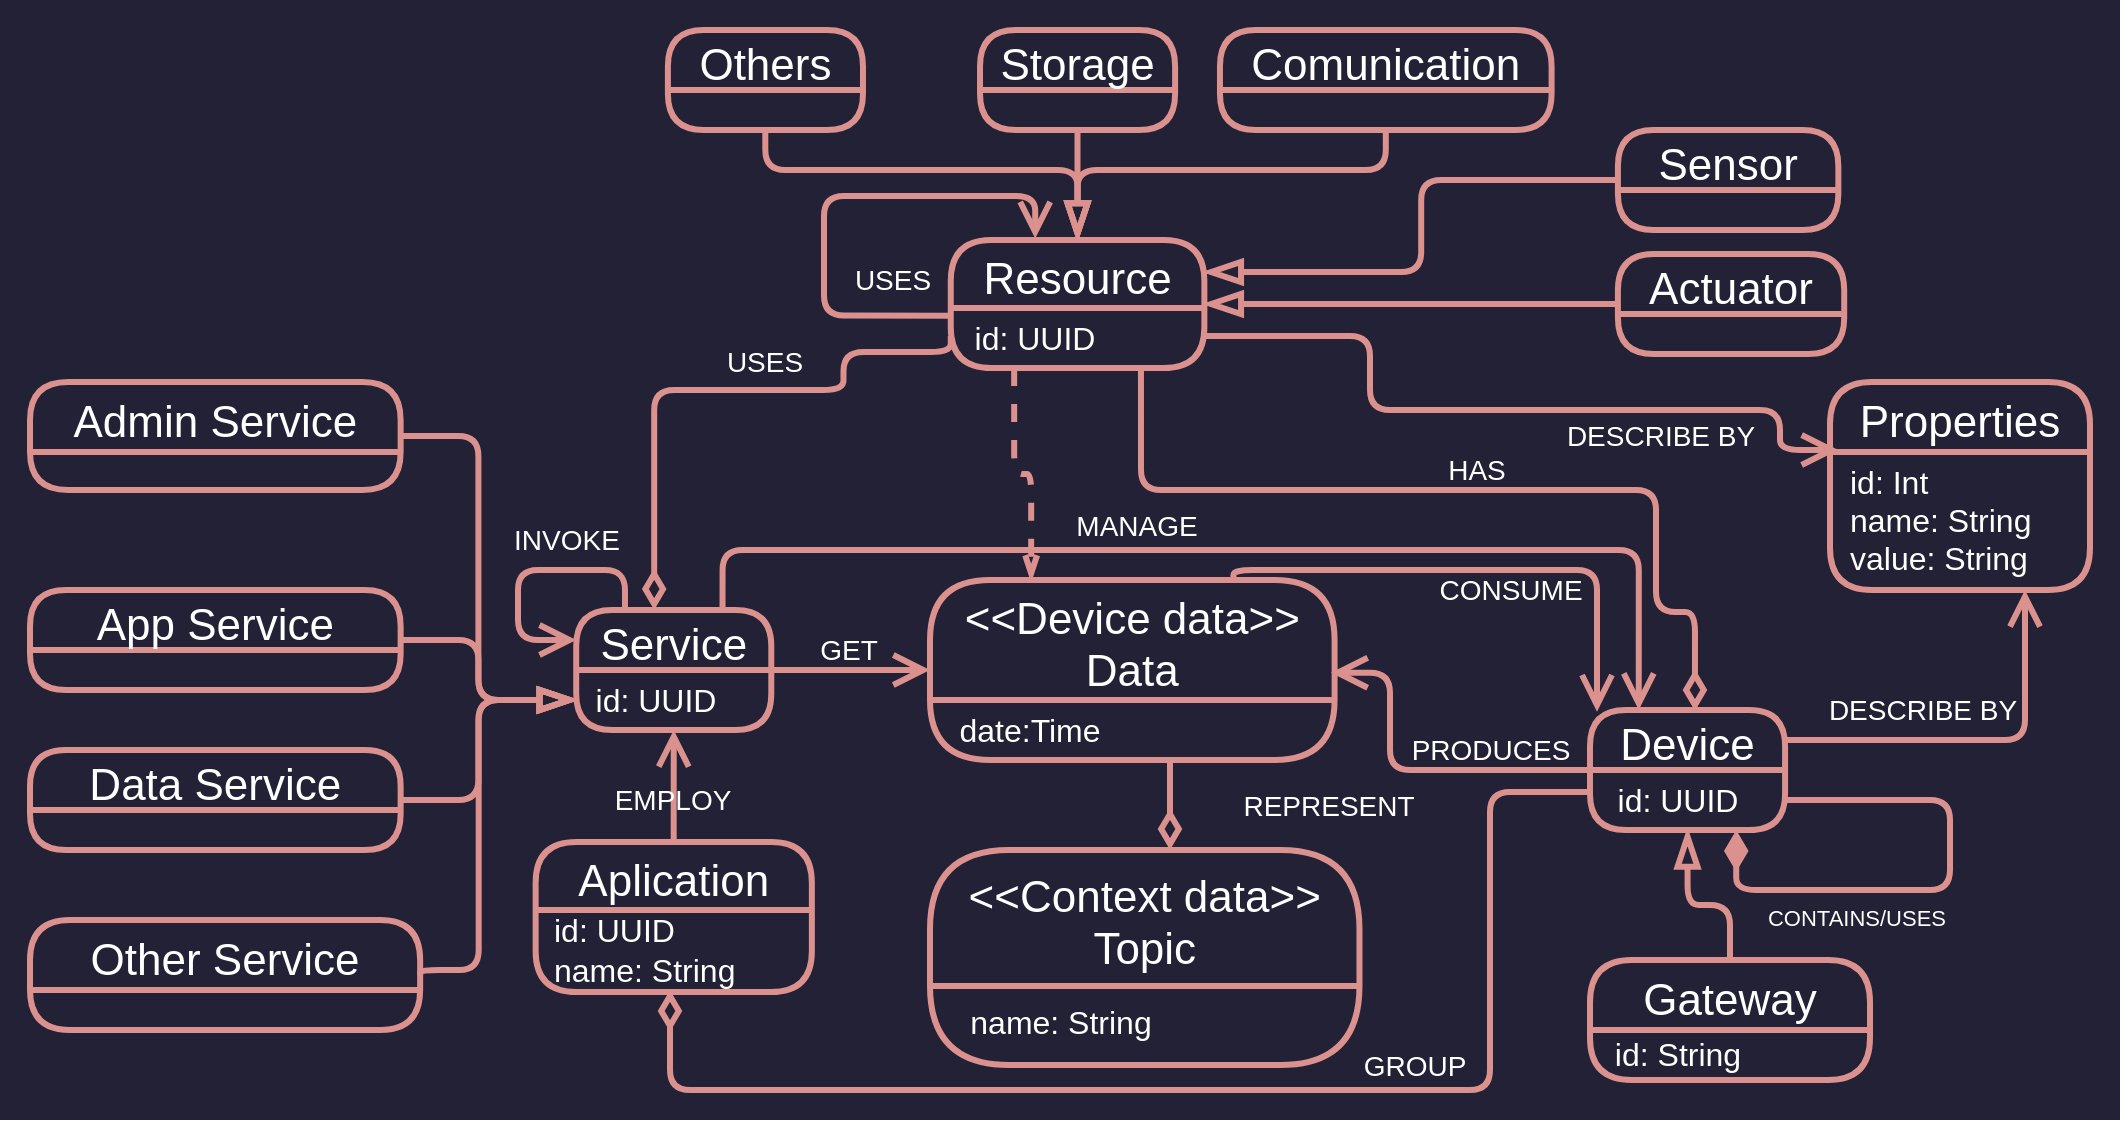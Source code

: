 <mxfile version="22.1.16" type="device">
  <diagram name="Página-1" id="KCZHRsNFGOOAUEGrP5nl">
    <mxGraphModel dx="2016" dy="1380" grid="1" gridSize="10" guides="1" tooltips="1" connect="1" arrows="1" fold="1" page="1" pageScale="1" pageWidth="827" pageHeight="1169" math="0" shadow="0">
      <root>
        <mxCell id="0" />
        <mxCell id="1" parent="0" />
        <mxCell id="8vS-f6j0tsZiRI6oT4Nr-5" value="" style="group;fillColor=#232136;strokeColor=#232136;strokeWidth=30;arcSize=20;fontSize=20;" parent="1" vertex="1" connectable="0">
          <mxGeometry x="120" y="90" width="1030" height="530" as="geometry" />
        </mxCell>
        <mxCell id="U7rkwTSQ-Q2ZzN58Xr4V-5" style="edgeStyle=orthogonalEdgeStyle;rounded=1;orthogonalLoop=1;jettySize=auto;html=1;entryX=0.5;entryY=0;entryDx=0;entryDy=0;strokeColor=#DB918D;strokeWidth=3;curved=0;endArrow=blockThin;endFill=0;endSize=12;" edge="1" parent="8vS-f6j0tsZiRI6oT4Nr-5" source="fbPeKxcQVnnoHxMoIqsi-6" target="fbPeKxcQVnnoHxMoIqsi-9">
          <mxGeometry relative="1" as="geometry">
            <Array as="points">
              <mxPoint x="367.718" y="70" />
              <mxPoint x="523.778" y="70" />
            </Array>
          </mxGeometry>
        </mxCell>
        <mxCell id="fbPeKxcQVnnoHxMoIqsi-6" value="Others" style="swimlane;strokeWidth=3;rounded=1;fontStyle=0;strokeColor=#DB918D;fillColor=none;fontColor=#FFFFFF;container=0;labelBackgroundColor=none;fontSize=22;arcSize=20;startSize=30;" parent="8vS-f6j0tsZiRI6oT4Nr-5" vertex="1">
          <mxGeometry x="318.949" width="97.538" height="50" as="geometry" />
        </mxCell>
        <mxCell id="U7rkwTSQ-Q2ZzN58Xr4V-6" style="edgeStyle=orthogonalEdgeStyle;shape=connector;curved=0;rounded=1;orthogonalLoop=1;jettySize=auto;html=1;entryX=0.5;entryY=0;entryDx=0;entryDy=0;labelBackgroundColor=default;strokeColor=#DB918D;strokeWidth=3;align=center;verticalAlign=middle;fontFamily=Helvetica;fontSize=11;fontColor=default;endArrow=blockThin;endFill=0;endSize=12;" edge="1" parent="8vS-f6j0tsZiRI6oT4Nr-5" source="fbPeKxcQVnnoHxMoIqsi-7" target="fbPeKxcQVnnoHxMoIqsi-9">
          <mxGeometry relative="1" as="geometry" />
        </mxCell>
        <mxCell id="fbPeKxcQVnnoHxMoIqsi-7" value="Storage" style="swimlane;strokeWidth=3;rounded=1;fontStyle=0;strokeColor=#DB918D;fillColor=none;fontColor=#FFFFFF;container=0;labelBackgroundColor=none;arcSize=20;fontSize=22;startSize=30;" parent="8vS-f6j0tsZiRI6oT4Nr-5" vertex="1">
          <mxGeometry x="475.009" width="97.538" height="50" as="geometry" />
        </mxCell>
        <mxCell id="U7rkwTSQ-Q2ZzN58Xr4V-7" style="edgeStyle=orthogonalEdgeStyle;shape=connector;curved=0;rounded=1;orthogonalLoop=1;jettySize=auto;html=1;entryX=0.5;entryY=0;entryDx=0;entryDy=0;labelBackgroundColor=default;strokeColor=#DB918D;strokeWidth=3;align=center;verticalAlign=middle;fontFamily=Helvetica;fontSize=11;fontColor=default;endArrow=blockThin;endFill=0;endSize=12;" edge="1" parent="8vS-f6j0tsZiRI6oT4Nr-5" source="fbPeKxcQVnnoHxMoIqsi-8" target="fbPeKxcQVnnoHxMoIqsi-9">
          <mxGeometry relative="1" as="geometry">
            <Array as="points">
              <mxPoint x="677.888" y="70" />
              <mxPoint x="523.778" y="70" />
            </Array>
          </mxGeometry>
        </mxCell>
        <mxCell id="fbPeKxcQVnnoHxMoIqsi-8" value="Comunication" style="swimlane;strokeWidth=3;rounded=1;fontStyle=0;strokeColor=#DB918D;fillColor=none;fontColor=#FFFFFF;container=0;labelBackgroundColor=none;arcSize=20;fontSize=22;startSize=30;" parent="8vS-f6j0tsZiRI6oT4Nr-5" vertex="1">
          <mxGeometry x="594.981" width="165.814" height="50" as="geometry" />
        </mxCell>
        <mxCell id="U7rkwTSQ-Q2ZzN58Xr4V-8" style="edgeStyle=orthogonalEdgeStyle;shape=connector;curved=0;rounded=1;orthogonalLoop=1;jettySize=auto;html=1;entryX=1;entryY=0.25;entryDx=0;entryDy=0;labelBackgroundColor=default;strokeColor=#DB918D;strokeWidth=3;align=center;verticalAlign=middle;fontFamily=Helvetica;fontSize=11;fontColor=default;endArrow=blockThin;endFill=0;endSize=12;" edge="1" parent="8vS-f6j0tsZiRI6oT4Nr-5" source="fbPeKxcQVnnoHxMoIqsi-12" target="fbPeKxcQVnnoHxMoIqsi-9">
          <mxGeometry relative="1" as="geometry" />
        </mxCell>
        <mxCell id="fbPeKxcQVnnoHxMoIqsi-12" value="Sensor" style="swimlane;strokeWidth=3;rounded=1;fontStyle=0;strokeColor=#DB918D;fillColor=none;fontColor=#FFFFFF;container=0;labelBackgroundColor=none;arcSize=20;fontSize=22;startSize=30;" parent="8vS-f6j0tsZiRI6oT4Nr-5" vertex="1">
          <mxGeometry x="793.958" y="50" width="110.218" height="50" as="geometry" />
        </mxCell>
        <mxCell id="U7rkwTSQ-Q2ZzN58Xr4V-9" style="edgeStyle=orthogonalEdgeStyle;shape=connector;curved=0;rounded=1;orthogonalLoop=1;jettySize=auto;html=1;entryX=1;entryY=0.5;entryDx=0;entryDy=0;labelBackgroundColor=default;strokeColor=#DB918D;strokeWidth=3;align=center;verticalAlign=middle;fontFamily=Helvetica;fontSize=11;fontColor=default;endArrow=blockThin;endFill=0;endSize=12;" edge="1" parent="8vS-f6j0tsZiRI6oT4Nr-5" source="fbPeKxcQVnnoHxMoIqsi-13" target="fbPeKxcQVnnoHxMoIqsi-9">
          <mxGeometry relative="1" as="geometry" />
        </mxCell>
        <mxCell id="fbPeKxcQVnnoHxMoIqsi-13" value="Actuator" style="swimlane;strokeWidth=3;rounded=1;fontStyle=0;strokeColor=#DB918D;fillColor=none;fontColor=#FFFFFF;container=0;labelBackgroundColor=none;arcSize=20;fontSize=22;startSize=30;" parent="8vS-f6j0tsZiRI6oT4Nr-5" vertex="1">
          <mxGeometry x="793.954" y="112" width="113.144" height="50" as="geometry" />
        </mxCell>
        <mxCell id="fbPeKxcQVnnoHxMoIqsi-16" value="Admin Service" style="swimlane;strokeWidth=3;rounded=1;fontStyle=0;strokeColor=#DB918D;fillColor=none;fontColor=#FFFFFF;container=0;labelBackgroundColor=none;arcSize=20;fontSize=22;startSize=35;" parent="8vS-f6j0tsZiRI6oT4Nr-5" vertex="1">
          <mxGeometry y="176" width="185.322" height="54" as="geometry" />
        </mxCell>
        <mxCell id="fbPeKxcQVnnoHxMoIqsi-19" value="App Service" style="swimlane;strokeWidth=3;rounded=1;fontStyle=0;strokeColor=#DB918D;fillColor=none;fontColor=#FFFFFF;container=0;labelBackgroundColor=none;arcSize=20;fontSize=22;startSize=30;" parent="8vS-f6j0tsZiRI6oT4Nr-5" vertex="1">
          <mxGeometry y="280" width="185.322" height="50" as="geometry" />
        </mxCell>
        <mxCell id="fbPeKxcQVnnoHxMoIqsi-22" value="Data Service" style="swimlane;strokeWidth=3;rounded=1;fontStyle=0;strokeColor=#DB918D;fillColor=none;fontColor=#FFFFFF;container=0;labelBackgroundColor=none;arcSize=20;fontSize=22;startSize=30;" parent="8vS-f6j0tsZiRI6oT4Nr-5" vertex="1">
          <mxGeometry y="360" width="185.322" height="50" as="geometry" />
        </mxCell>
        <mxCell id="fbPeKxcQVnnoHxMoIqsi-23" value="Other Service" style="swimlane;strokeWidth=3;rounded=1;fontStyle=0;strokeColor=#DB918D;fillColor=none;fontColor=#FFFFFF;container=0;labelBackgroundColor=none;arcSize=20;fontSize=22;startSize=35;" parent="8vS-f6j0tsZiRI6oT4Nr-5" vertex="1">
          <mxGeometry y="445" width="195.076" height="55" as="geometry" />
        </mxCell>
        <mxCell id="fbPeKxcQVnnoHxMoIqsi-29" value="Aplication" style="swimlane;strokeWidth=3;rounded=1;fontStyle=0;strokeColor=#DB918D;fillColor=none;fontColor=#FFFFFF;container=0;labelBackgroundColor=none;arcSize=20;fontSize=22;startSize=34;" parent="8vS-f6j0tsZiRI6oT4Nr-5" vertex="1">
          <mxGeometry x="252.82" y="406" width="138.11" height="75" as="geometry">
            <mxRectangle x="580" y="270" width="80" height="30" as="alternateBounds" />
          </mxGeometry>
        </mxCell>
        <mxCell id="fbPeKxcQVnnoHxMoIqsi-30" value="&lt;font style=&quot;font-size: 16px;&quot;&gt;id: UUID&lt;br&gt;name: String&lt;/font&gt;" style="text;html=1;strokeColor=none;fillColor=none;align=left;verticalAlign=middle;whiteSpace=wrap;rounded=0;container=0;fontColor=#FFFFFF;labelBackgroundColor=none;arcSize=20;" parent="fbPeKxcQVnnoHxMoIqsi-29" vertex="1">
          <mxGeometry x="6.95" y="39" width="124.2" height="30" as="geometry" />
        </mxCell>
        <mxCell id="fbPeKxcQVnnoHxMoIqsi-86" value="&lt;font style=&quot;font-size: 14px;&quot;&gt;USES&lt;/font&gt;" style="text;html=1;strokeColor=none;fillColor=none;align=center;verticalAlign=middle;whiteSpace=wrap;rounded=0;fontSize=12;fontFamily=Helvetica;fontColor=#FFFFFF;container=0;labelBackgroundColor=none;arcSize=20;" parent="8vS-f6j0tsZiRI6oT4Nr-5" vertex="1">
          <mxGeometry x="401.856" y="110" width="58.523" height="30" as="geometry" />
        </mxCell>
        <mxCell id="fbPeKxcQVnnoHxMoIqsi-100" style="edgeStyle=orthogonalEdgeStyle;shape=connector;curved=0;rounded=1;orthogonalLoop=1;jettySize=auto;html=1;labelBackgroundColor=none;strokeColor=#DB918D;strokeWidth=3;align=center;verticalAlign=middle;fontFamily=Helvetica;fontSize=11;fontColor=#FFFFFF;endArrow=open;endFill=0;endSize=12;arcSize=20;exitX=1;exitY=0.5;exitDx=0;exitDy=0;entryX=0;entryY=0.5;entryDx=0;entryDy=0;" parent="8vS-f6j0tsZiRI6oT4Nr-5" edge="1" target="fbPeKxcQVnnoHxMoIqsi-40" source="fbPeKxcQVnnoHxMoIqsi-25">
          <mxGeometry relative="1" as="geometry">
            <mxPoint x="338.456" y="320" as="sourcePoint" />
            <mxPoint x="465.256" y="320" as="targetPoint" />
          </mxGeometry>
        </mxCell>
        <mxCell id="fbPeKxcQVnnoHxMoIqsi-101" value="&lt;font style=&quot;font-size: 14px;&quot;&gt;GET&lt;/font&gt;" style="edgeLabel;html=1;align=center;verticalAlign=middle;resizable=0;points=[];fontSize=11;fontFamily=Helvetica;fontColor=#FFFFFF;container=0;labelBackgroundColor=none;arcSize=20;" parent="fbPeKxcQVnnoHxMoIqsi-100" vertex="1" connectable="0">
          <mxGeometry x="-0.027" y="-1" relative="1" as="geometry">
            <mxPoint y="-11" as="offset" />
          </mxGeometry>
        </mxCell>
        <mxCell id="KpJvDtPZwzSK3RjMsNet-6" style="edgeStyle=orthogonalEdgeStyle;shape=connector;curved=0;rounded=1;orthogonalLoop=1;jettySize=auto;html=1;labelBackgroundColor=none;strokeColor=#DB918D;strokeWidth=3;align=center;verticalAlign=middle;fontFamily=Helvetica;fontSize=11;fontColor=#FFFFFF;endArrow=open;endFill=0;endSize=12;arcSize=20;exitX=1;exitY=0.75;exitDx=0;exitDy=0;" parent="8vS-f6j0tsZiRI6oT4Nr-5" edge="1" source="fbPeKxcQVnnoHxMoIqsi-9">
          <mxGeometry relative="1" as="geometry">
            <mxPoint x="585.227" y="170" as="sourcePoint" />
            <mxPoint x="904.176" y="210" as="targetPoint" />
            <Array as="points">
              <mxPoint x="670" y="153" />
              <mxPoint x="670" y="190" />
              <mxPoint x="875" y="190" />
              <mxPoint x="875" y="210" />
            </Array>
          </mxGeometry>
        </mxCell>
        <mxCell id="KpJvDtPZwzSK3RjMsNet-7" value="&lt;font style=&quot;font-size: 14px;&quot;&gt;DESCRIBE BY&lt;/font&gt;" style="edgeLabel;html=1;align=center;verticalAlign=middle;resizable=0;points=[];fontSize=11;fontFamily=Helvetica;fontColor=#FFFFFF;container=0;labelBackgroundColor=none;arcSize=20;" parent="KpJvDtPZwzSK3RjMsNet-6" vertex="1" connectable="0">
          <mxGeometry x="0.458" relative="1" as="geometry">
            <mxPoint x="-8" y="13" as="offset" />
          </mxGeometry>
        </mxCell>
        <mxCell id="KpJvDtPZwzSK3RjMsNet-14" style="edgeStyle=orthogonalEdgeStyle;shape=connector;curved=0;rounded=1;orthogonalLoop=1;jettySize=auto;html=1;labelBackgroundColor=none;strokeColor=#DB918D;strokeWidth=3;align=center;verticalAlign=middle;fontFamily=Helvetica;fontSize=11;fontColor=#FFFFFF;endArrow=diamondThin;endFill=0;jumpSize=5;endSize=12;arcSize=20;" parent="8vS-f6j0tsZiRI6oT4Nr-5" edge="1">
          <mxGeometry relative="1" as="geometry">
            <Array as="points">
              <mxPoint x="730" y="381" />
              <mxPoint x="730" y="530" />
              <mxPoint x="320" y="530" />
            </Array>
            <mxPoint x="780" y="381" as="sourcePoint" />
            <mxPoint x="320" y="480" as="targetPoint" />
          </mxGeometry>
        </mxCell>
        <mxCell id="KpJvDtPZwzSK3RjMsNet-15" value="&lt;font style=&quot;font-size: 14px;&quot;&gt;GROUP&lt;/font&gt;" style="edgeLabel;html=1;align=center;verticalAlign=middle;resizable=0;points=[];fontSize=11;fontFamily=Helvetica;fontColor=#FFFFFF;container=0;labelBackgroundColor=none;arcSize=20;" parent="KpJvDtPZwzSK3RjMsNet-14" vertex="1" connectable="0">
          <mxGeometry x="-0.003" y="2" relative="1" as="geometry">
            <mxPoint x="91" y="-14" as="offset" />
          </mxGeometry>
        </mxCell>
        <mxCell id="KpJvDtPZwzSK3RjMsNet-11" style="edgeStyle=orthogonalEdgeStyle;shape=connector;curved=0;rounded=1;orthogonalLoop=1;jettySize=auto;html=1;labelBackgroundColor=none;strokeColor=#DB918D;strokeWidth=3;align=center;verticalAlign=middle;fontFamily=Helvetica;fontSize=11;fontColor=#FFFFFF;endArrow=diamondThin;endFill=1;endSize=12;arcSize=20;entryX=0.75;entryY=1;entryDx=0;entryDy=0;exitX=1;exitY=0.75;exitDx=0;exitDy=0;" parent="8vS-f6j0tsZiRI6oT4Nr-5" source="fbPeKxcQVnnoHxMoIqsi-58" edge="1" target="fbPeKxcQVnnoHxMoIqsi-58">
          <mxGeometry relative="1" as="geometry">
            <mxPoint x="816.392" y="350.185" as="targetPoint" />
            <Array as="points">
              <mxPoint x="960" y="385" />
              <mxPoint x="960" y="430" />
              <mxPoint x="853" y="430" />
            </Array>
            <mxPoint x="880" y="390" as="sourcePoint" />
          </mxGeometry>
        </mxCell>
        <mxCell id="KpJvDtPZwzSK3RjMsNet-12" value="CONTAINS/USES" style="edgeLabel;html=1;align=center;verticalAlign=middle;resizable=0;points=[];fontSize=11;fontFamily=Helvetica;fontColor=#FFFFFF;container=0;labelBackgroundColor=none;arcSize=20;" parent="KpJvDtPZwzSK3RjMsNet-11" vertex="1" connectable="0">
          <mxGeometry x="0.179" y="-2" relative="1" as="geometry">
            <mxPoint x="-19" y="16" as="offset" />
          </mxGeometry>
        </mxCell>
        <mxCell id="fbPeKxcQVnnoHxMoIqsi-58" value="Device" style="swimlane;strokeWidth=3;rounded=1;fontStyle=0;strokeColor=#DB918D;fillColor=none;fontColor=#FFFFFF;startSize=30;container=0;labelBackgroundColor=none;arcSize=20;fontSize=22;" parent="8vS-f6j0tsZiRI6oT4Nr-5" vertex="1">
          <mxGeometry x="779.996" y="340" width="97.538" height="60" as="geometry">
            <mxRectangle x="580" y="270" width="80" height="30" as="alternateBounds" />
          </mxGeometry>
        </mxCell>
        <mxCell id="fbPeKxcQVnnoHxMoIqsi-59" value="&lt;font style=&quot;font-size: 16px;&quot;&gt;id: UUID&lt;/font&gt;" style="text;html=1;strokeColor=none;fillColor=none;align=center;verticalAlign=middle;whiteSpace=wrap;rounded=0;container=0;fontColor=#FFFFFF;labelBackgroundColor=none;arcSize=20;" parent="fbPeKxcQVnnoHxMoIqsi-58" vertex="1">
          <mxGeometry x="9.13" y="30" width="70" height="30" as="geometry" />
        </mxCell>
        <mxCell id="fbPeKxcQVnnoHxMoIqsi-9" value="Resource" style="swimlane;strokeWidth=3;rounded=1;fontStyle=0;strokeColor=#DB918D;fillColor=none;fontColor=#FFFFFF;container=0;labelBackgroundColor=none;arcSize=20;fontSize=22;startSize=34;" parent="8vS-f6j0tsZiRI6oT4Nr-5" vertex="1">
          <mxGeometry x="460.379" y="105" width="126.799" height="64" as="geometry">
            <mxRectangle x="580" y="270" width="80" height="30" as="alternateBounds" />
          </mxGeometry>
        </mxCell>
        <mxCell id="fbPeKxcQVnnoHxMoIqsi-10" value="&lt;font style=&quot;font-size: 16px;&quot;&gt;id: UUID&lt;/font&gt;" style="text;html=1;strokeColor=none;fillColor=none;align=center;verticalAlign=middle;whiteSpace=wrap;rounded=0;container=0;fontColor=#FFFFFF;labelBackgroundColor=none;arcSize=20;" parent="fbPeKxcQVnnoHxMoIqsi-9" vertex="1">
          <mxGeometry x="1.463" y="34" width="80.956" height="30" as="geometry" />
        </mxCell>
        <mxCell id="fbPeKxcQVnnoHxMoIqsi-80" style="edgeStyle=orthogonalEdgeStyle;shape=connector;curved=0;rounded=1;orthogonalLoop=1;jettySize=auto;html=1;entryX=0.333;entryY=-0.011;entryDx=0;entryDy=0;labelBackgroundColor=none;strokeColor=#DB918D;strokeWidth=3;align=center;verticalAlign=middle;fontFamily=Helvetica;fontSize=11;fontColor=#FFFFFF;endArrow=open;endFill=0;entryPerimeter=0;endSize=12;arcSize=20;exitX=-0.01;exitY=0.128;exitDx=0;exitDy=0;exitPerimeter=0;" parent="fbPeKxcQVnnoHxMoIqsi-9" edge="1" target="fbPeKxcQVnnoHxMoIqsi-9" source="fbPeKxcQVnnoHxMoIqsi-10">
          <mxGeometry relative="1" as="geometry">
            <mxPoint x="-1.951" y="38" as="sourcePoint" />
            <mxPoint x="42.039" y="4.14" as="targetPoint" />
            <Array as="points">
              <mxPoint x="-63.4" y="38" />
              <mxPoint x="-63.4" y="-22" />
              <mxPoint x="41.941" y="-22" />
            </Array>
          </mxGeometry>
        </mxCell>
        <mxCell id="KpJvDtPZwzSK3RjMsNet-2" style="edgeStyle=orthogonalEdgeStyle;shape=connector;curved=0;rounded=1;orthogonalLoop=1;jettySize=auto;html=1;exitX=0.75;exitY=1;exitDx=0;exitDy=0;labelBackgroundColor=none;strokeColor=#DB918D;strokeWidth=3;align=center;verticalAlign=middle;fontFamily=Helvetica;fontSize=11;fontColor=#FFFFFF;endArrow=diamondThin;endFill=0;endSize=12;arcSize=20;entryX=0.538;entryY=0.008;entryDx=0;entryDy=0;entryPerimeter=0;" parent="8vS-f6j0tsZiRI6oT4Nr-5" source="fbPeKxcQVnnoHxMoIqsi-9" target="fbPeKxcQVnnoHxMoIqsi-58" edge="1">
          <mxGeometry relative="1" as="geometry">
            <Array as="points">
              <mxPoint x="555" y="230" />
              <mxPoint x="813" y="230" />
              <mxPoint x="813" y="291" />
            </Array>
          </mxGeometry>
        </mxCell>
        <mxCell id="KpJvDtPZwzSK3RjMsNet-3" value="&lt;font style=&quot;font-size: 14px;&quot;&gt;HAS&lt;/font&gt;" style="edgeLabel;html=1;align=center;verticalAlign=middle;resizable=0;points=[];fontSize=11;fontFamily=Helvetica;fontColor=#FFFFFF;container=0;labelBackgroundColor=none;arcSize=20;" parent="KpJvDtPZwzSK3RjMsNet-2" vertex="1" connectable="0">
          <mxGeometry x="0.016" y="-1" relative="1" as="geometry">
            <mxPoint y="-11" as="offset" />
          </mxGeometry>
        </mxCell>
        <mxCell id="fbPeKxcQVnnoHxMoIqsi-25" value="Service" style="swimlane;strokeWidth=3;rounded=1;fontStyle=0;strokeColor=#DB918D;fillColor=none;fontColor=#FFFFFF;container=0;labelBackgroundColor=none;arcSize=20;fontSize=22;startSize=30;" parent="8vS-f6j0tsZiRI6oT4Nr-5" vertex="1">
          <mxGeometry x="273.106" y="290" width="97.538" height="60" as="geometry">
            <mxRectangle x="580" y="270" width="80" height="30" as="alternateBounds" />
          </mxGeometry>
        </mxCell>
        <mxCell id="fbPeKxcQVnnoHxMoIqsi-26" value="&lt;font style=&quot;font-size: 16px;&quot;&gt;id: UUID&lt;/font&gt;" style="text;html=1;strokeColor=none;fillColor=none;align=center;verticalAlign=middle;whiteSpace=wrap;rounded=0;container=0;fontColor=#FFFFFF;labelBackgroundColor=none;arcSize=20;" parent="fbPeKxcQVnnoHxMoIqsi-25" vertex="1">
          <mxGeometry x="-5.106" y="30" width="90.06" height="30" as="geometry" />
        </mxCell>
        <mxCell id="fbPeKxcQVnnoHxMoIqsi-91" style="edgeStyle=orthogonalEdgeStyle;shape=connector;curved=0;rounded=1;orthogonalLoop=1;jettySize=auto;html=1;entryX=0;entryY=0.75;entryDx=0;entryDy=0;labelBackgroundColor=none;strokeColor=#DB918D;strokeWidth=3;align=center;verticalAlign=middle;fontFamily=Helvetica;fontSize=11;fontColor=#FFFFFF;endArrow=blockThin;endFill=0;endSize=12;arcSize=20;" parent="8vS-f6j0tsZiRI6oT4Nr-5" source="fbPeKxcQVnnoHxMoIqsi-16" target="fbPeKxcQVnnoHxMoIqsi-25" edge="1">
          <mxGeometry relative="1" as="geometry" />
        </mxCell>
        <mxCell id="fbPeKxcQVnnoHxMoIqsi-92" style="edgeStyle=orthogonalEdgeStyle;shape=connector;curved=0;rounded=1;orthogonalLoop=1;jettySize=auto;html=1;entryX=0;entryY=0.75;entryDx=0;entryDy=0;labelBackgroundColor=none;strokeColor=#DB918D;strokeWidth=3;align=center;verticalAlign=middle;fontFamily=Helvetica;fontSize=11;fontColor=#FFFFFF;endArrow=blockThin;endFill=0;endSize=12;arcSize=20;" parent="8vS-f6j0tsZiRI6oT4Nr-5" source="fbPeKxcQVnnoHxMoIqsi-19" target="fbPeKxcQVnnoHxMoIqsi-25" edge="1">
          <mxGeometry relative="1" as="geometry" />
        </mxCell>
        <mxCell id="fbPeKxcQVnnoHxMoIqsi-94" style="edgeStyle=orthogonalEdgeStyle;shape=connector;curved=0;rounded=1;orthogonalLoop=1;jettySize=auto;html=1;entryX=0;entryY=0.75;entryDx=0;entryDy=0;labelBackgroundColor=none;strokeColor=#DB918D;strokeWidth=3;align=center;verticalAlign=middle;fontFamily=Helvetica;fontSize=11;fontColor=#FFFFFF;endArrow=blockThin;endFill=0;endSize=12;arcSize=20;" parent="8vS-f6j0tsZiRI6oT4Nr-5" source="fbPeKxcQVnnoHxMoIqsi-22" target="fbPeKxcQVnnoHxMoIqsi-25" edge="1">
          <mxGeometry relative="1" as="geometry" />
        </mxCell>
        <mxCell id="fbPeKxcQVnnoHxMoIqsi-95" style="edgeStyle=orthogonalEdgeStyle;shape=connector;curved=0;rounded=1;orthogonalLoop=1;jettySize=auto;html=1;entryX=0;entryY=0.75;entryDx=0;entryDy=0;labelBackgroundColor=none;strokeColor=#DB918D;strokeWidth=3;align=center;verticalAlign=middle;fontFamily=Helvetica;fontSize=11;fontColor=#FFFFFF;endArrow=blockThin;endFill=0;endSize=12;arcSize=20;exitX=1;exitY=0.5;exitDx=0;exitDy=0;" parent="8vS-f6j0tsZiRI6oT4Nr-5" source="fbPeKxcQVnnoHxMoIqsi-23" target="fbPeKxcQVnnoHxMoIqsi-25" edge="1">
          <mxGeometry relative="1" as="geometry">
            <Array as="points">
              <mxPoint x="195.076" y="470" />
              <mxPoint x="224.337" y="470" />
              <mxPoint x="224.337" y="335" />
            </Array>
          </mxGeometry>
        </mxCell>
        <mxCell id="fbPeKxcQVnnoHxMoIqsi-96" style="edgeStyle=orthogonalEdgeStyle;shape=connector;curved=0;rounded=1;orthogonalLoop=1;jettySize=auto;html=1;entryX=0.5;entryY=1;entryDx=0;entryDy=0;labelBackgroundColor=none;strokeColor=#DB918D;strokeWidth=3;align=center;verticalAlign=middle;fontFamily=Helvetica;fontSize=11;fontColor=#FFFFFF;endArrow=open;endFill=0;endSize=12;arcSize=20;" parent="8vS-f6j0tsZiRI6oT4Nr-5" source="fbPeKxcQVnnoHxMoIqsi-29" target="fbPeKxcQVnnoHxMoIqsi-25" edge="1">
          <mxGeometry relative="1" as="geometry" />
        </mxCell>
        <mxCell id="fbPeKxcQVnnoHxMoIqsi-97" value="&lt;font style=&quot;font-size: 14px;&quot;&gt;EMPLOY&lt;/font&gt;" style="edgeLabel;html=1;align=center;verticalAlign=middle;resizable=0;points=[];fontSize=11;fontFamily=Helvetica;fontColor=#FFFFFF;container=0;labelBackgroundColor=none;arcSize=20;" parent="fbPeKxcQVnnoHxMoIqsi-96" vertex="1" connectable="0">
          <mxGeometry x="-0.236" y="1" relative="1" as="geometry">
            <mxPoint as="offset" />
          </mxGeometry>
        </mxCell>
        <mxCell id="KpJvDtPZwzSK3RjMsNet-16" style="edgeStyle=orthogonalEdgeStyle;shape=connector;curved=0;rounded=1;orthogonalLoop=1;jettySize=auto;html=1;exitX=0.75;exitY=0;exitDx=0;exitDy=0;entryX=0.25;entryY=0;entryDx=0;entryDy=0;labelBackgroundColor=none;strokeColor=#DB918D;strokeWidth=3;align=center;verticalAlign=middle;fontFamily=Helvetica;fontSize=11;fontColor=#FFFFFF;endArrow=open;endFill=0;endSize=12;arcSize=20;" parent="8vS-f6j0tsZiRI6oT4Nr-5" source="fbPeKxcQVnnoHxMoIqsi-25" target="fbPeKxcQVnnoHxMoIqsi-58" edge="1">
          <mxGeometry relative="1" as="geometry">
            <Array as="points">
              <mxPoint x="346" y="260" />
              <mxPoint x="804" y="260" />
            </Array>
          </mxGeometry>
        </mxCell>
        <mxCell id="KpJvDtPZwzSK3RjMsNet-17" value="&lt;font style=&quot;font-size: 14px;&quot;&gt;MANAGE&lt;/font&gt;" style="edgeLabel;html=1;align=center;verticalAlign=middle;resizable=0;points=[];fontSize=11;fontFamily=Helvetica;fontColor=#FFFFFF;container=0;labelBackgroundColor=none;arcSize=20;" parent="KpJvDtPZwzSK3RjMsNet-16" vertex="1" connectable="0">
          <mxGeometry x="-0.056" relative="1" as="geometry">
            <mxPoint x="-32" y="-12" as="offset" />
          </mxGeometry>
        </mxCell>
        <mxCell id="fbPeKxcQVnnoHxMoIqsi-87" style="edgeStyle=orthogonalEdgeStyle;shape=connector;curved=0;rounded=1;orthogonalLoop=1;jettySize=auto;html=1;labelBackgroundColor=none;strokeColor=#DB918D;strokeWidth=3;align=center;verticalAlign=middle;fontFamily=Helvetica;fontSize=11;fontColor=#FFFFFF;endArrow=diamondThin;endFill=0;exitX=0;exitY=0.75;exitDx=0;exitDy=0;endSize=12;arcSize=20;" parent="8vS-f6j0tsZiRI6oT4Nr-5" source="fbPeKxcQVnnoHxMoIqsi-9" target="fbPeKxcQVnnoHxMoIqsi-25" edge="1">
          <mxGeometry relative="1" as="geometry">
            <Array as="points">
              <mxPoint x="406.733" y="161" />
              <mxPoint x="406.733" y="180" />
              <mxPoint x="312.121" y="180" />
            </Array>
          </mxGeometry>
        </mxCell>
        <mxCell id="fbPeKxcQVnnoHxMoIqsi-88" value="&lt;font style=&quot;font-size: 14px;&quot;&gt;USES&lt;/font&gt;" style="edgeLabel;html=1;align=center;verticalAlign=middle;resizable=0;points=[];fontSize=11;fontFamily=Helvetica;fontColor=#FFFFFF;container=0;labelBackgroundColor=none;arcSize=20;" parent="fbPeKxcQVnnoHxMoIqsi-87" vertex="1" connectable="0">
          <mxGeometry x="0.087" y="1" relative="1" as="geometry">
            <mxPoint x="34" y="-15" as="offset" />
          </mxGeometry>
        </mxCell>
        <mxCell id="fbPeKxcQVnnoHxMoIqsi-89" style="edgeStyle=orthogonalEdgeStyle;shape=connector;curved=0;rounded=1;orthogonalLoop=1;jettySize=auto;html=1;exitX=0.25;exitY=0;exitDx=0;exitDy=0;entryX=0;entryY=0.25;entryDx=0;entryDy=0;labelBackgroundColor=none;strokeColor=#DB918D;strokeWidth=3;align=center;verticalAlign=middle;fontFamily=Helvetica;fontSize=11;fontColor=#FFFFFF;endArrow=open;endFill=0;endSize=12;arcSize=20;" parent="8vS-f6j0tsZiRI6oT4Nr-5" source="fbPeKxcQVnnoHxMoIqsi-25" target="fbPeKxcQVnnoHxMoIqsi-25" edge="1">
          <mxGeometry relative="1" as="geometry">
            <Array as="points">
              <mxPoint x="298" y="270" />
              <mxPoint x="244" y="270" />
              <mxPoint x="244" y="305" />
            </Array>
          </mxGeometry>
        </mxCell>
        <mxCell id="fbPeKxcQVnnoHxMoIqsi-90" value="&lt;font style=&quot;font-size: 14px;&quot;&gt;INVOKE&lt;/font&gt;" style="edgeLabel;html=1;align=center;verticalAlign=middle;resizable=0;points=[];fontSize=11;fontFamily=Helvetica;fontColor=#FFFFFF;container=0;labelBackgroundColor=none;arcSize=20;" parent="fbPeKxcQVnnoHxMoIqsi-89" vertex="1" connectable="0">
          <mxGeometry x="0.108" relative="1" as="geometry">
            <mxPoint x="24" y="-18" as="offset" />
          </mxGeometry>
        </mxCell>
        <mxCell id="fbPeKxcQVnnoHxMoIqsi-40" value="&lt;&lt;Device data&gt;&gt;&#xa;Data" style="swimlane;strokeWidth=3;rounded=1;fontStyle=0;strokeColor=#DB918D;fillColor=none;fontColor=#FFFFFF;startSize=60;container=0;labelBackgroundColor=none;arcSize=20;fontSize=22;" parent="8vS-f6j0tsZiRI6oT4Nr-5" vertex="1">
          <mxGeometry x="450" y="275" width="202.3" height="90" as="geometry">
            <mxRectangle x="580" y="270" width="80" height="30" as="alternateBounds" />
          </mxGeometry>
        </mxCell>
        <mxCell id="fbPeKxcQVnnoHxMoIqsi-41" value="&lt;font style=&quot;font-size: 16px;&quot;&gt;date:Time&lt;/font&gt;" style="text;html=1;strokeColor=none;fillColor=none;align=center;verticalAlign=middle;whiteSpace=wrap;rounded=0;container=0;fontColor=#FFFFFF;labelBackgroundColor=none;arcSize=20;" parent="fbPeKxcQVnnoHxMoIqsi-40" vertex="1">
          <mxGeometry x="15.256" y="60" width="70.227" height="30" as="geometry" />
        </mxCell>
        <mxCell id="fbPeKxcQVnnoHxMoIqsi-105" style="edgeStyle=orthogonalEdgeStyle;shape=connector;curved=0;rounded=1;orthogonalLoop=1;jettySize=auto;html=1;entryX=0.991;entryY=0.515;entryDx=0;entryDy=0;labelBackgroundColor=none;strokeColor=#DB918D;strokeWidth=3;align=center;verticalAlign=middle;fontFamily=Helvetica;fontSize=11;fontColor=#FFFFFF;endArrow=open;endFill=0;endSize=12;arcSize=20;entryPerimeter=0;" parent="8vS-f6j0tsZiRI6oT4Nr-5" source="fbPeKxcQVnnoHxMoIqsi-58" target="fbPeKxcQVnnoHxMoIqsi-40" edge="1">
          <mxGeometry relative="1" as="geometry">
            <Array as="points">
              <mxPoint x="680" y="370" />
              <mxPoint x="680" y="321" />
            </Array>
          </mxGeometry>
        </mxCell>
        <mxCell id="fbPeKxcQVnnoHxMoIqsi-106" value="&lt;font style=&quot;font-size: 14px;&quot;&gt;PRODUCES&lt;/font&gt;" style="edgeLabel;html=1;align=center;verticalAlign=middle;resizable=0;points=[];fontSize=11;fontFamily=Helvetica;fontColor=#FFFFFF;container=0;labelBackgroundColor=none;arcSize=20;" parent="fbPeKxcQVnnoHxMoIqsi-105" vertex="1" connectable="0">
          <mxGeometry x="0.001" y="1" relative="1" as="geometry">
            <mxPoint x="39" y="-11" as="offset" />
          </mxGeometry>
        </mxCell>
        <mxCell id="fbPeKxcQVnnoHxMoIqsi-107" style="edgeStyle=orthogonalEdgeStyle;shape=connector;curved=0;rounded=1;orthogonalLoop=1;jettySize=auto;html=1;exitX=0.75;exitY=0;exitDx=0;exitDy=0;entryX=0.036;entryY=0.014;entryDx=0;entryDy=0;labelBackgroundColor=none;strokeColor=#DB918D;strokeWidth=3;align=center;verticalAlign=middle;fontFamily=Helvetica;fontSize=11;fontColor=#FFFFFF;endArrow=open;endFill=0;entryPerimeter=0;endSize=12;arcSize=20;" parent="8vS-f6j0tsZiRI6oT4Nr-5" source="fbPeKxcQVnnoHxMoIqsi-40" target="fbPeKxcQVnnoHxMoIqsi-58" edge="1">
          <mxGeometry relative="1" as="geometry">
            <Array as="points">
              <mxPoint x="602" y="270" />
              <mxPoint x="783" y="270" />
            </Array>
          </mxGeometry>
        </mxCell>
        <mxCell id="fbPeKxcQVnnoHxMoIqsi-108" value="&lt;font style=&quot;font-size: 14px;&quot;&gt;CONSUME&lt;/font&gt;" style="edgeLabel;html=1;align=center;verticalAlign=middle;resizable=0;points=[];fontSize=11;fontFamily=Helvetica;fontColor=#FFFFFF;container=0;labelBackgroundColor=none;arcSize=20;" parent="fbPeKxcQVnnoHxMoIqsi-107" vertex="1" connectable="0">
          <mxGeometry x="0.094" y="1" relative="1" as="geometry">
            <mxPoint x="2" y="11" as="offset" />
          </mxGeometry>
        </mxCell>
        <mxCell id="fbPeKxcQVnnoHxMoIqsi-104" style="edgeStyle=orthogonalEdgeStyle;shape=connector;curved=0;rounded=1;orthogonalLoop=1;jettySize=auto;html=1;exitX=0.25;exitY=1;exitDx=0;exitDy=0;entryX=0.25;entryY=0;entryDx=0;entryDy=0;labelBackgroundColor=none;strokeColor=#DB918D;strokeWidth=3;align=center;verticalAlign=middle;fontFamily=Helvetica;fontSize=11;fontColor=#FFFFFF;endArrow=openThin;endFill=0;dashed=1;arcSize=20;" parent="8vS-f6j0tsZiRI6oT4Nr-5" source="fbPeKxcQVnnoHxMoIqsi-9" target="fbPeKxcQVnnoHxMoIqsi-40" edge="1">
          <mxGeometry relative="1" as="geometry" />
        </mxCell>
        <mxCell id="fbPeKxcQVnnoHxMoIqsi-48" value="&lt;&lt;Context data&gt;&gt;&#xa;Topic" style="swimlane;strokeWidth=3;rounded=1;fontStyle=0;strokeColor=#DB918D;fillColor=none;fontColor=#FFFFFF;startSize=68;container=0;labelBackgroundColor=none;arcSize=20;fontSize=22;" parent="8vS-f6j0tsZiRI6oT4Nr-5" vertex="1">
          <mxGeometry x="450" y="410" width="214.74" height="107.5" as="geometry">
            <mxRectangle x="580" y="270" width="80" height="30" as="alternateBounds" />
          </mxGeometry>
        </mxCell>
        <mxCell id="fbPeKxcQVnnoHxMoIqsi-49" value="&lt;font style=&quot;font-size: 16px;&quot;&gt;name: String&lt;/font&gt;" style="text;html=1;strokeColor=none;fillColor=none;align=center;verticalAlign=middle;whiteSpace=wrap;rounded=0;container=0;fontColor=#FFFFFF;labelBackgroundColor=none;arcSize=20;" parent="fbPeKxcQVnnoHxMoIqsi-48" vertex="1">
          <mxGeometry x="12.63" y="71" width="104.74" height="30" as="geometry" />
        </mxCell>
        <mxCell id="fbPeKxcQVnnoHxMoIqsi-102" style="edgeStyle=orthogonalEdgeStyle;shape=connector;curved=0;rounded=1;orthogonalLoop=1;jettySize=auto;html=1;labelBackgroundColor=none;strokeColor=#DB918D;strokeWidth=3;align=center;verticalAlign=middle;fontFamily=Helvetica;fontSize=11;fontColor=#FFFFFF;endArrow=diamondThin;endFill=0;endSize=12;arcSize=20;" parent="8vS-f6j0tsZiRI6oT4Nr-5" source="fbPeKxcQVnnoHxMoIqsi-40" target="fbPeKxcQVnnoHxMoIqsi-48" edge="1">
          <mxGeometry relative="1" as="geometry">
            <Array as="points">
              <mxPoint x="570" y="380" />
              <mxPoint x="570" y="380" />
            </Array>
          </mxGeometry>
        </mxCell>
        <mxCell id="fbPeKxcQVnnoHxMoIqsi-103" value="&lt;font style=&quot;font-size: 14px;&quot;&gt;REPRESENT&lt;/font&gt;" style="edgeLabel;html=1;align=center;verticalAlign=middle;resizable=0;points=[];fontSize=11;fontFamily=Helvetica;fontColor=#FFFFFF;container=0;labelBackgroundColor=none;arcSize=20;" parent="fbPeKxcQVnnoHxMoIqsi-102" vertex="1" connectable="0">
          <mxGeometry x="-0.312" y="1" relative="1" as="geometry">
            <mxPoint x="78" y="7" as="offset" />
          </mxGeometry>
        </mxCell>
        <mxCell id="fbPeKxcQVnnoHxMoIqsi-62" value="Gateway" style="swimlane;strokeWidth=3;rounded=1;fontStyle=0;strokeColor=#DB918D;fillColor=none;fontColor=#FFFFFF;startSize=35;container=0;labelBackgroundColor=none;arcSize=20;fontSize=22;" parent="8vS-f6j0tsZiRI6oT4Nr-5" vertex="1">
          <mxGeometry x="780" y="465" width="140" height="60" as="geometry">
            <mxRectangle x="580" y="270" width="80" height="30" as="alternateBounds" />
          </mxGeometry>
        </mxCell>
        <mxCell id="fbPeKxcQVnnoHxMoIqsi-63" value="&lt;font style=&quot;font-size: 16px;&quot;&gt;id: String&lt;/font&gt;" style="text;html=1;strokeColor=none;fillColor=none;align=center;verticalAlign=middle;whiteSpace=wrap;rounded=0;container=0;fontColor=#FFFFFF;labelBackgroundColor=none;arcSize=20;" parent="fbPeKxcQVnnoHxMoIqsi-62" vertex="1">
          <mxGeometry x="-3" y="32" width="94.26" height="30" as="geometry" />
        </mxCell>
        <mxCell id="KpJvDtPZwzSK3RjMsNet-13" style="edgeStyle=orthogonalEdgeStyle;shape=connector;curved=0;rounded=1;orthogonalLoop=1;jettySize=auto;html=1;exitX=0.5;exitY=0;exitDx=0;exitDy=0;entryX=0.5;entryY=1;entryDx=0;entryDy=0;labelBackgroundColor=none;strokeColor=#DB918D;strokeWidth=3;align=center;verticalAlign=middle;fontFamily=Helvetica;fontSize=11;fontColor=#FFFFFF;endArrow=blockThin;endFill=0;jumpSize=9;endSize=12;arcSize=20;" parent="8vS-f6j0tsZiRI6oT4Nr-5" source="fbPeKxcQVnnoHxMoIqsi-62" target="fbPeKxcQVnnoHxMoIqsi-58" edge="1">
          <mxGeometry relative="1" as="geometry" />
        </mxCell>
        <mxCell id="fbPeKxcQVnnoHxMoIqsi-66" value="Properties" style="swimlane;strokeWidth=3;rounded=1;fontStyle=0;strokeColor=#DB918D;fillColor=none;fontColor=#FFFFFF;startSize=35;container=0;labelBackgroundColor=none;arcSize=20;fontSize=22;" parent="8vS-f6j0tsZiRI6oT4Nr-5" vertex="1">
          <mxGeometry x="900" y="176" width="130" height="104" as="geometry">
            <mxRectangle x="580" y="270" width="80" height="30" as="alternateBounds" />
          </mxGeometry>
        </mxCell>
        <mxCell id="fbPeKxcQVnnoHxMoIqsi-67" value="&lt;font style=&quot;font-size: 16px;&quot;&gt;id: Int&lt;br&gt;name: String&lt;br&gt;value: String&lt;/font&gt;" style="text;html=1;strokeColor=none;fillColor=none;align=left;verticalAlign=middle;whiteSpace=wrap;rounded=0;container=0;fontColor=#FFFFFF;labelBackgroundColor=none;arcSize=20;" parent="fbPeKxcQVnnoHxMoIqsi-66" vertex="1">
          <mxGeometry x="8.078" y="54" width="97.538" height="30" as="geometry" />
        </mxCell>
        <mxCell id="KpJvDtPZwzSK3RjMsNet-8" style="edgeStyle=orthogonalEdgeStyle;shape=connector;curved=0;rounded=1;orthogonalLoop=1;jettySize=auto;html=1;exitX=1;exitY=0.25;exitDx=0;exitDy=0;entryX=0.75;entryY=1;entryDx=0;entryDy=0;labelBackgroundColor=none;strokeColor=#DB918D;strokeWidth=3;align=center;verticalAlign=middle;fontFamily=Helvetica;fontSize=11;fontColor=#FFFFFF;endArrow=open;endFill=0;endSize=12;arcSize=20;" parent="8vS-f6j0tsZiRI6oT4Nr-5" source="fbPeKxcQVnnoHxMoIqsi-58" target="fbPeKxcQVnnoHxMoIqsi-66" edge="1">
          <mxGeometry relative="1" as="geometry" />
        </mxCell>
        <mxCell id="KpJvDtPZwzSK3RjMsNet-9" value="&lt;font style=&quot;font-size: 14px;&quot;&gt;DESCRIBE BY&lt;/font&gt;" style="edgeLabel;html=1;align=center;verticalAlign=middle;resizable=0;points=[];fontSize=11;fontFamily=Helvetica;fontColor=#FFFFFF;container=0;labelBackgroundColor=none;arcSize=20;" parent="KpJvDtPZwzSK3RjMsNet-8" vertex="1" connectable="0">
          <mxGeometry x="-0.212" relative="1" as="geometry">
            <mxPoint x="-9" y="-15" as="offset" />
          </mxGeometry>
        </mxCell>
      </root>
    </mxGraphModel>
  </diagram>
</mxfile>
